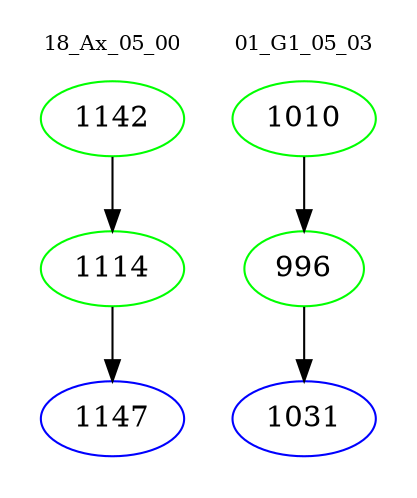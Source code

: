 digraph{
subgraph cluster_0 {
color = white
label = "18_Ax_05_00";
fontsize=10;
T0_1142 [label="1142", color="green"]
T0_1142 -> T0_1114 [color="black"]
T0_1114 [label="1114", color="green"]
T0_1114 -> T0_1147 [color="black"]
T0_1147 [label="1147", color="blue"]
}
subgraph cluster_1 {
color = white
label = "01_G1_05_03";
fontsize=10;
T1_1010 [label="1010", color="green"]
T1_1010 -> T1_996 [color="black"]
T1_996 [label="996", color="green"]
T1_996 -> T1_1031 [color="black"]
T1_1031 [label="1031", color="blue"]
}
}
